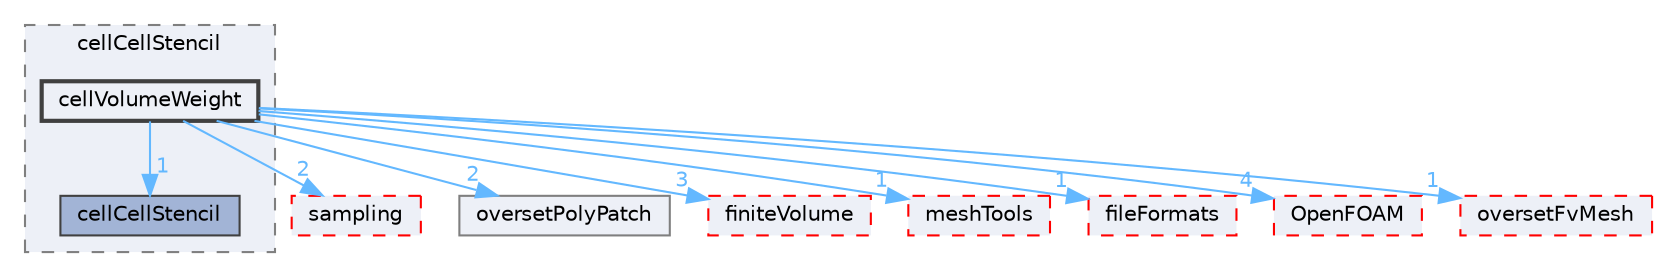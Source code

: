 digraph "src/overset/cellCellStencil/cellVolumeWeight"
{
 // LATEX_PDF_SIZE
  bgcolor="transparent";
  edge [fontname=Helvetica,fontsize=10,labelfontname=Helvetica,labelfontsize=10];
  node [fontname=Helvetica,fontsize=10,shape=box,height=0.2,width=0.4];
  compound=true
  subgraph clusterdir_c8b95e09d21a64825888613c18fe4ff2 {
    graph [ bgcolor="#edf0f7", pencolor="grey50", label="cellCellStencil", fontname=Helvetica,fontsize=10 style="filled,dashed", URL="dir_c8b95e09d21a64825888613c18fe4ff2.html",tooltip=""]
  dir_6da841d1a70658f3b81227d7ac924b9f [label="cellCellStencil", fillcolor="#a2b4d6", color="grey25", style="filled", URL="dir_6da841d1a70658f3b81227d7ac924b9f.html",tooltip=""];
  dir_d456927f39b8749bfa422c63ba342d04 [label="cellVolumeWeight", fillcolor="#edf0f7", color="grey25", style="filled,bold", URL="dir_d456927f39b8749bfa422c63ba342d04.html",tooltip=""];
  }
  dir_24a3817a3c61c11f04a0a72057522f4f [label="sampling", fillcolor="#edf0f7", color="red", style="filled,dashed", URL="dir_24a3817a3c61c11f04a0a72057522f4f.html",tooltip=""];
  dir_8cbf50248437c6cbef5e7db625f6cd01 [label="oversetPolyPatch", fillcolor="#edf0f7", color="grey50", style="filled", URL="dir_8cbf50248437c6cbef5e7db625f6cd01.html",tooltip=""];
  dir_9bd15774b555cf7259a6fa18f99fe99b [label="finiteVolume", fillcolor="#edf0f7", color="red", style="filled,dashed", URL="dir_9bd15774b555cf7259a6fa18f99fe99b.html",tooltip=""];
  dir_ae30ad0bef50cf391b24c614251bb9fd [label="meshTools", fillcolor="#edf0f7", color="red", style="filled,dashed", URL="dir_ae30ad0bef50cf391b24c614251bb9fd.html",tooltip=""];
  dir_b05602f37bb521a7142c0a3e200b5f35 [label="fileFormats", fillcolor="#edf0f7", color="red", style="filled,dashed", URL="dir_b05602f37bb521a7142c0a3e200b5f35.html",tooltip=""];
  dir_c5473ff19b20e6ec4dfe5c310b3778a8 [label="OpenFOAM", fillcolor="#edf0f7", color="red", style="filled,dashed", URL="dir_c5473ff19b20e6ec4dfe5c310b3778a8.html",tooltip=""];
  dir_e269dd38301bd468c0a3829ed627b350 [label="oversetFvMesh", fillcolor="#edf0f7", color="red", style="filled,dashed", URL="dir_e269dd38301bd468c0a3829ed627b350.html",tooltip=""];
  dir_d456927f39b8749bfa422c63ba342d04->dir_24a3817a3c61c11f04a0a72057522f4f [headlabel="2", labeldistance=1.5 headhref="dir_000450_003409.html" href="dir_000450_003409.html" color="steelblue1" fontcolor="steelblue1"];
  dir_d456927f39b8749bfa422c63ba342d04->dir_6da841d1a70658f3b81227d7ac924b9f [headlabel="1", labeldistance=1.5 headhref="dir_000450_000413.html" href="dir_000450_000413.html" color="steelblue1" fontcolor="steelblue1"];
  dir_d456927f39b8749bfa422c63ba342d04->dir_8cbf50248437c6cbef5e7db625f6cd01 [headlabel="2", labeldistance=1.5 headhref="dir_000450_002761.html" href="dir_000450_002761.html" color="steelblue1" fontcolor="steelblue1"];
  dir_d456927f39b8749bfa422c63ba342d04->dir_9bd15774b555cf7259a6fa18f99fe99b [headlabel="3", labeldistance=1.5 headhref="dir_000450_001387.html" href="dir_000450_001387.html" color="steelblue1" fontcolor="steelblue1"];
  dir_d456927f39b8749bfa422c63ba342d04->dir_ae30ad0bef50cf391b24c614251bb9fd [headlabel="1", labeldistance=1.5 headhref="dir_000450_002382.html" href="dir_000450_002382.html" color="steelblue1" fontcolor="steelblue1"];
  dir_d456927f39b8749bfa422c63ba342d04->dir_b05602f37bb521a7142c0a3e200b5f35 [headlabel="1", labeldistance=1.5 headhref="dir_000450_001353.html" href="dir_000450_001353.html" color="steelblue1" fontcolor="steelblue1"];
  dir_d456927f39b8749bfa422c63ba342d04->dir_c5473ff19b20e6ec4dfe5c310b3778a8 [headlabel="4", labeldistance=1.5 headhref="dir_000450_002695.html" href="dir_000450_002695.html" color="steelblue1" fontcolor="steelblue1"];
  dir_d456927f39b8749bfa422c63ba342d04->dir_e269dd38301bd468c0a3829ed627b350 [headlabel="1", labeldistance=1.5 headhref="dir_000450_002755.html" href="dir_000450_002755.html" color="steelblue1" fontcolor="steelblue1"];
}
